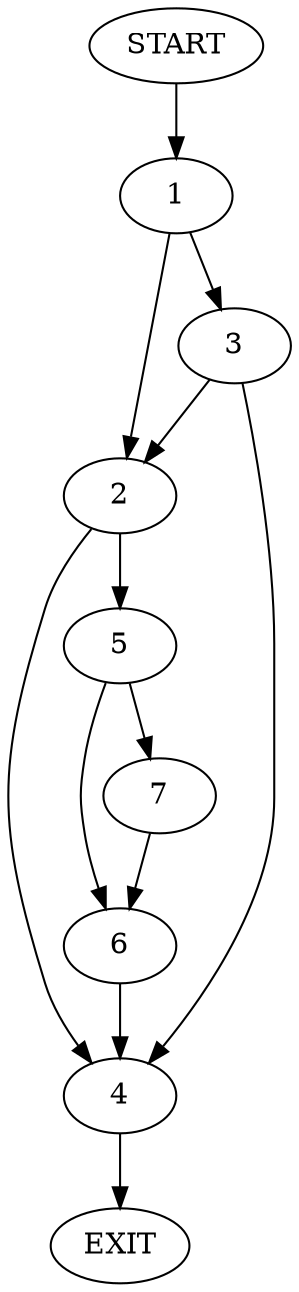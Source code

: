 digraph {
0 [label="START"]
8 [label="EXIT"]
0 -> 1
1 -> 2
1 -> 3
3 -> 2
3 -> 4
2 -> 4
2 -> 5
4 -> 8
5 -> 6
5 -> 7
6 -> 4
7 -> 6
}
